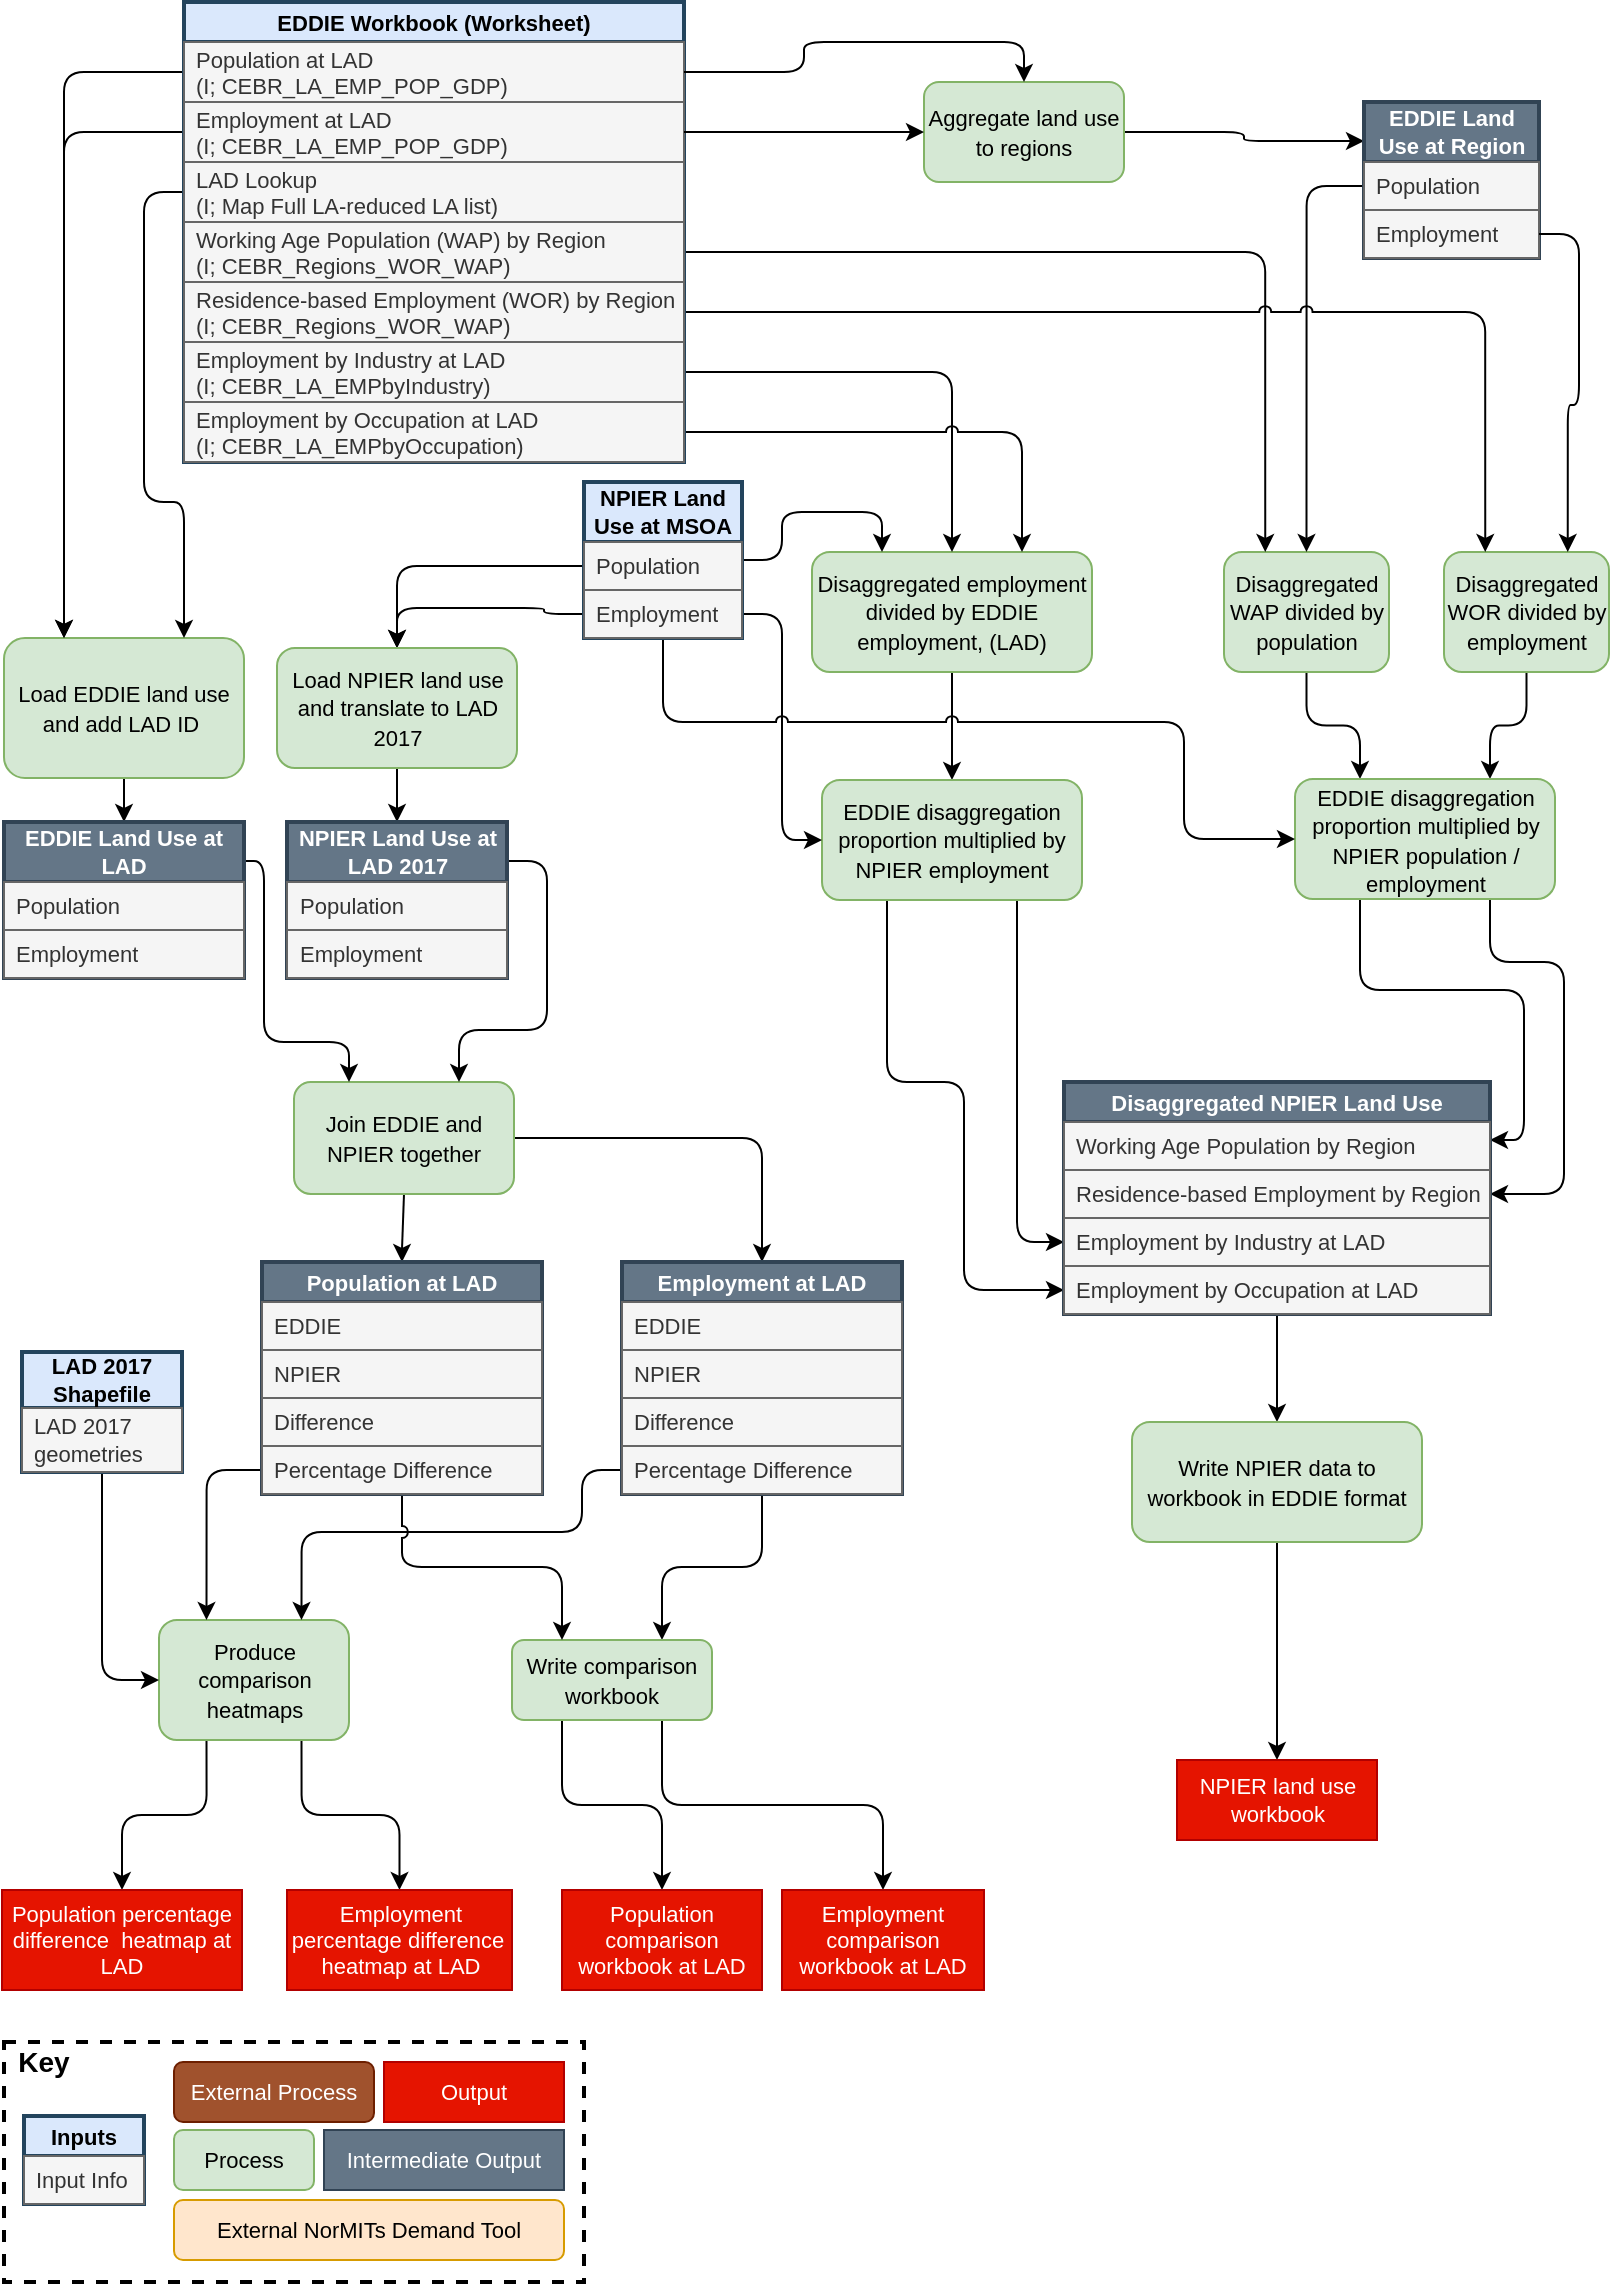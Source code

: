 <mxfile version="13.7.9" type="device"><diagram id="aA6_M8MxxdckZkf1Erbb" name="Page-1"><mxGraphModel dx="1391" dy="952" grid="1" gridSize="10" guides="1" tooltips="1" connect="1" arrows="1" fold="1" page="1" pageScale="1" pageWidth="827" pageHeight="1169" math="0" shadow="0"><root><mxCell id="0"/><mxCell id="1" parent="0"/><mxCell id="AdfDTx94gWAdDNivBefx-73" style="edgeStyle=orthogonalEdgeStyle;rounded=1;orthogonalLoop=1;jettySize=auto;html=1;exitX=0;exitY=0.5;exitDx=0;exitDy=0;entryX=0.5;entryY=0;entryDx=0;entryDy=0;" edge="1" parent="1" source="AdfDTx94gWAdDNivBefx-33" target="AdfDTx94gWAdDNivBefx-30"><mxGeometry relative="1" as="geometry"/></mxCell><mxCell id="AdfDTx94gWAdDNivBefx-97" style="edgeStyle=orthogonalEdgeStyle;rounded=1;orthogonalLoop=1;jettySize=auto;html=1;exitX=0;exitY=0.5;exitDx=0;exitDy=0;entryX=0.5;entryY=0;entryDx=0;entryDy=0;" edge="1" parent="1" source="AdfDTx94gWAdDNivBefx-34" target="AdfDTx94gWAdDNivBefx-30"><mxGeometry relative="1" as="geometry"/></mxCell><mxCell id="AdfDTx94gWAdDNivBefx-29" style="edgeStyle=orthogonalEdgeStyle;rounded=1;orthogonalLoop=1;jettySize=auto;html=1;" edge="1" parent="1" source="AdfDTx94gWAdDNivBefx-22" target="AdfDTx94gWAdDNivBefx-26"><mxGeometry relative="1" as="geometry"/></mxCell><mxCell id="AdfDTx94gWAdDNivBefx-22" value="&lt;font style=&quot;font-size: 11px&quot;&gt;Load EDDIE land use and add LAD ID&amp;nbsp;&lt;/font&gt;" style="rounded=1;whiteSpace=wrap;html=1;fillColor=#d5e8d4;strokeColor=#82b366;" vertex="1" parent="1"><mxGeometry x="10" y="338" width="120" height="70" as="geometry"/></mxCell><mxCell id="AdfDTx94gWAdDNivBefx-23" style="edgeStyle=orthogonalEdgeStyle;rounded=1;orthogonalLoop=1;jettySize=auto;html=1;entryX=0.25;entryY=0;entryDx=0;entryDy=0;" edge="1" parent="1" source="AdfDTx94gWAdDNivBefx-2" target="AdfDTx94gWAdDNivBefx-22"><mxGeometry relative="1" as="geometry"/></mxCell><mxCell id="AdfDTx94gWAdDNivBefx-24" style="edgeStyle=orthogonalEdgeStyle;rounded=1;orthogonalLoop=1;jettySize=auto;html=1;entryX=0.25;entryY=0;entryDx=0;entryDy=0;" edge="1" parent="1" source="AdfDTx94gWAdDNivBefx-3" target="AdfDTx94gWAdDNivBefx-22"><mxGeometry relative="1" as="geometry"/></mxCell><mxCell id="AdfDTx94gWAdDNivBefx-25" style="edgeStyle=orthogonalEdgeStyle;rounded=1;orthogonalLoop=1;jettySize=auto;html=1;entryX=0.75;entryY=0;entryDx=0;entryDy=0;" edge="1" parent="1" source="AdfDTx94gWAdDNivBefx-4" target="AdfDTx94gWAdDNivBefx-22"><mxGeometry relative="1" as="geometry"><Array as="points"><mxPoint x="80" y="115"/><mxPoint x="80" y="270"/><mxPoint x="100" y="270"/></Array></mxGeometry></mxCell><mxCell id="AdfDTx94gWAdDNivBefx-39" style="edgeStyle=orthogonalEdgeStyle;rounded=1;orthogonalLoop=1;jettySize=auto;html=1;" edge="1" parent="1" source="AdfDTx94gWAdDNivBefx-30" target="AdfDTx94gWAdDNivBefx-36"><mxGeometry relative="1" as="geometry"/></mxCell><mxCell id="AdfDTx94gWAdDNivBefx-30" value="&lt;font style=&quot;font-size: 11px&quot;&gt;Load NPIER land use and translate to LAD 2017&lt;/font&gt;" style="rounded=1;whiteSpace=wrap;html=1;fillColor=#d5e8d4;strokeColor=#82b366;" vertex="1" parent="1"><mxGeometry x="146.5" y="343" width="120" height="60" as="geometry"/></mxCell><mxCell id="AdfDTx94gWAdDNivBefx-123" style="edgeStyle=orthogonalEdgeStyle;rounded=1;jumpStyle=arc;orthogonalLoop=1;jettySize=auto;html=1;exitX=1;exitY=0.5;exitDx=0;exitDy=0;entryX=0.5;entryY=0;entryDx=0;entryDy=0;" edge="1" parent="1" source="AdfDTx94gWAdDNivBefx-40" target="AdfDTx94gWAdDNivBefx-49"><mxGeometry relative="1" as="geometry"/></mxCell><mxCell id="AdfDTx94gWAdDNivBefx-124" style="edgeStyle=orthogonalEdgeStyle;rounded=1;jumpStyle=arc;orthogonalLoop=1;jettySize=auto;html=1;exitX=0.5;exitY=1;exitDx=0;exitDy=0;entryX=0.5;entryY=0;entryDx=0;entryDy=0;" edge="1" parent="1" source="AdfDTx94gWAdDNivBefx-40" target="AdfDTx94gWAdDNivBefx-41"><mxGeometry relative="1" as="geometry"/></mxCell><mxCell id="AdfDTx94gWAdDNivBefx-40" value="&lt;font style=&quot;font-size: 11px&quot;&gt;Join EDDIE and NPIER together&lt;/font&gt;" style="rounded=1;whiteSpace=wrap;html=1;fillColor=#d5e8d4;strokeColor=#82b366;" vertex="1" parent="1"><mxGeometry x="155" y="560" width="110" height="56" as="geometry"/></mxCell><mxCell id="AdfDTx94gWAdDNivBefx-65" style="edgeStyle=orthogonalEdgeStyle;rounded=1;orthogonalLoop=1;jettySize=auto;html=1;" edge="1" parent="1" source="AdfDTx94gWAdDNivBefx-58" target="AdfDTx94gWAdDNivBefx-64"><mxGeometry relative="1" as="geometry"/></mxCell><mxCell id="AdfDTx94gWAdDNivBefx-58" value="&lt;span style=&quot;font-size: 11px&quot;&gt;Disaggregated employment divided by EDDIE employment, (LAD)&lt;/span&gt;" style="rounded=1;whiteSpace=wrap;html=1;fillColor=#d5e8d4;strokeColor=#82b366;" vertex="1" parent="1"><mxGeometry x="414" y="295" width="140" height="60" as="geometry"/></mxCell><mxCell id="AdfDTx94gWAdDNivBefx-71" style="edgeStyle=orthogonalEdgeStyle;rounded=1;orthogonalLoop=1;jettySize=auto;html=1;entryX=0;entryY=0.5;entryDx=0;entryDy=0;exitX=0.75;exitY=1;exitDx=0;exitDy=0;" edge="1" parent="1" source="AdfDTx94gWAdDNivBefx-64" target="AdfDTx94gWAdDNivBefx-62"><mxGeometry relative="1" as="geometry"/></mxCell><mxCell id="AdfDTx94gWAdDNivBefx-126" style="edgeStyle=orthogonalEdgeStyle;rounded=1;jumpStyle=arc;orthogonalLoop=1;jettySize=auto;html=1;exitX=0.25;exitY=1;exitDx=0;exitDy=0;entryX=0;entryY=0.5;entryDx=0;entryDy=0;" edge="1" parent="1" source="AdfDTx94gWAdDNivBefx-64" target="AdfDTx94gWAdDNivBefx-63"><mxGeometry relative="1" as="geometry"><Array as="points"><mxPoint x="452" y="560"/><mxPoint x="490" y="560"/><mxPoint x="490" y="664"/></Array></mxGeometry></mxCell><mxCell id="AdfDTx94gWAdDNivBefx-64" value="&lt;font style=&quot;font-size: 11px&quot;&gt;EDDIE disaggregation proportion multiplied by NPIER employment&lt;/font&gt;" style="rounded=1;whiteSpace=wrap;html=1;fillColor=#d5e8d4;strokeColor=#82b366;" vertex="1" parent="1"><mxGeometry x="419" y="409" width="130" height="60" as="geometry"/></mxCell><mxCell id="AdfDTx94gWAdDNivBefx-66" style="edgeStyle=orthogonalEdgeStyle;rounded=1;orthogonalLoop=1;jettySize=auto;html=1;entryX=0;entryY=0.5;entryDx=0;entryDy=0;" edge="1" parent="1" source="AdfDTx94gWAdDNivBefx-34" target="AdfDTx94gWAdDNivBefx-64"><mxGeometry relative="1" as="geometry"/></mxCell><mxCell id="AdfDTx94gWAdDNivBefx-69" style="edgeStyle=orthogonalEdgeStyle;rounded=1;orthogonalLoop=1;jettySize=auto;html=1;entryX=0.5;entryY=0;entryDx=0;entryDy=0;jumpStyle=arc;" edge="1" parent="1" source="AdfDTx94gWAdDNivBefx-7" target="AdfDTx94gWAdDNivBefx-58"><mxGeometry relative="1" as="geometry"/></mxCell><mxCell id="AdfDTx94gWAdDNivBefx-70" style="edgeStyle=orthogonalEdgeStyle;rounded=1;orthogonalLoop=1;jettySize=auto;html=1;entryX=0.75;entryY=0;entryDx=0;entryDy=0;jumpStyle=arc;" edge="1" parent="1" source="AdfDTx94gWAdDNivBefx-8" target="AdfDTx94gWAdDNivBefx-58"><mxGeometry relative="1" as="geometry"/></mxCell><mxCell id="AdfDTx94gWAdDNivBefx-140" style="edgeStyle=orthogonalEdgeStyle;rounded=1;jumpStyle=arc;orthogonalLoop=1;jettySize=auto;html=1;entryX=0;entryY=0.25;entryDx=0;entryDy=0;" edge="1" parent="1" source="AdfDTx94gWAdDNivBefx-76" target="AdfDTx94gWAdDNivBefx-79"><mxGeometry relative="1" as="geometry"/></mxCell><mxCell id="AdfDTx94gWAdDNivBefx-76" value="&lt;span style=&quot;font-size: 11px&quot;&gt;Aggregate land use to regions&lt;/span&gt;" style="rounded=1;whiteSpace=wrap;html=1;fillColor=#d5e8d4;strokeColor=#82b366;" vertex="1" parent="1"><mxGeometry x="470" y="60" width="100" height="50" as="geometry"/></mxCell><mxCell id="AdfDTx94gWAdDNivBefx-91" style="edgeStyle=orthogonalEdgeStyle;rounded=1;orthogonalLoop=1;jettySize=auto;html=1;entryX=0.25;entryY=0;entryDx=0;entryDy=0;" edge="1" parent="1" source="AdfDTx94gWAdDNivBefx-78" target="AdfDTx94gWAdDNivBefx-90"><mxGeometry relative="1" as="geometry"/></mxCell><mxCell id="AdfDTx94gWAdDNivBefx-78" value="&lt;font style=&quot;font-size: 11px&quot;&gt;Disaggregated WAP divided by population&lt;/font&gt;" style="rounded=1;whiteSpace=wrap;html=1;fillColor=#d5e8d4;strokeColor=#82b366;" vertex="1" parent="1"><mxGeometry x="620" y="295" width="82.5" height="60" as="geometry"/></mxCell><mxCell id="AdfDTx94gWAdDNivBefx-84" style="edgeStyle=orthogonalEdgeStyle;rounded=1;orthogonalLoop=1;jettySize=auto;html=1;entryX=0.5;entryY=0;entryDx=0;entryDy=0;" edge="1" parent="1" source="AdfDTx94gWAdDNivBefx-80" target="AdfDTx94gWAdDNivBefx-78"><mxGeometry relative="1" as="geometry"/></mxCell><mxCell id="AdfDTx94gWAdDNivBefx-92" style="edgeStyle=orthogonalEdgeStyle;rounded=1;orthogonalLoop=1;jettySize=auto;html=1;entryX=0.75;entryY=0;entryDx=0;entryDy=0;" edge="1" parent="1" source="AdfDTx94gWAdDNivBefx-86" target="AdfDTx94gWAdDNivBefx-90"><mxGeometry relative="1" as="geometry"/></mxCell><mxCell id="AdfDTx94gWAdDNivBefx-86" value="&lt;font style=&quot;font-size: 11px&quot;&gt;Disaggregated WOR divided by employment&lt;/font&gt;" style="rounded=1;whiteSpace=wrap;html=1;fillColor=#d5e8d4;strokeColor=#82b366;" vertex="1" parent="1"><mxGeometry x="730" y="295" width="82.5" height="60" as="geometry"/></mxCell><mxCell id="AdfDTx94gWAdDNivBefx-87" style="edgeStyle=orthogonalEdgeStyle;rounded=1;orthogonalLoop=1;jettySize=auto;html=1;entryX=0.25;entryY=0;entryDx=0;entryDy=0;jumpStyle=arc;" edge="1" parent="1" source="AdfDTx94gWAdDNivBefx-5" target="AdfDTx94gWAdDNivBefx-78"><mxGeometry relative="1" as="geometry"/></mxCell><mxCell id="AdfDTx94gWAdDNivBefx-88" style="edgeStyle=orthogonalEdgeStyle;rounded=1;orthogonalLoop=1;jettySize=auto;html=1;entryX=0.25;entryY=0;entryDx=0;entryDy=0;jumpStyle=arc;" edge="1" parent="1" source="AdfDTx94gWAdDNivBefx-6" target="AdfDTx94gWAdDNivBefx-86"><mxGeometry relative="1" as="geometry"/></mxCell><mxCell id="AdfDTx94gWAdDNivBefx-93" style="edgeStyle=orthogonalEdgeStyle;rounded=1;orthogonalLoop=1;jettySize=auto;html=1;exitX=0.25;exitY=1;exitDx=0;exitDy=0;entryX=1;entryY=0.25;entryDx=0;entryDy=0;" edge="1" parent="1" source="AdfDTx94gWAdDNivBefx-90" target="AdfDTx94gWAdDNivBefx-59"><mxGeometry relative="1" as="geometry"><Array as="points"><mxPoint x="688" y="514"/><mxPoint x="770" y="514"/><mxPoint x="770" y="589"/></Array></mxGeometry></mxCell><mxCell id="AdfDTx94gWAdDNivBefx-94" style="edgeStyle=orthogonalEdgeStyle;rounded=1;orthogonalLoop=1;jettySize=auto;html=1;exitX=0.75;exitY=1;exitDx=0;exitDy=0;entryX=1;entryY=0.5;entryDx=0;entryDy=0;" edge="1" parent="1" source="AdfDTx94gWAdDNivBefx-90" target="AdfDTx94gWAdDNivBefx-61"><mxGeometry relative="1" as="geometry"><Array as="points"><mxPoint x="753" y="500"/><mxPoint x="790" y="500"/><mxPoint x="790" y="616"/></Array></mxGeometry></mxCell><mxCell id="AdfDTx94gWAdDNivBefx-90" value="&lt;font style=&quot;font-size: 11px&quot;&gt;EDDIE disaggregation proportion multiplied by NPIER population / employment&lt;/font&gt;" style="rounded=1;whiteSpace=wrap;html=1;fillColor=#d5e8d4;strokeColor=#82b366;" vertex="1" parent="1"><mxGeometry x="655.5" y="408.5" width="130" height="60" as="geometry"/></mxCell><mxCell id="AdfDTx94gWAdDNivBefx-1" value="EDDIE Workbook (Worksheet)" style="swimlane;fontStyle=1;childLayout=stackLayout;horizontal=1;startSize=20;fillColor=#dae8fc;horizontalStack=0;resizeParent=1;resizeParentMax=0;resizeLast=0;collapsible=1;marginBottom=0;rounded=0;glass=0;fontSize=11;align=center;strokeWidth=2;strokeColor=#23445D;" vertex="1" parent="1"><mxGeometry x="100" y="20" width="250" height="230" as="geometry"/></mxCell><mxCell id="AdfDTx94gWAdDNivBefx-2" value="Population at LAD&#10;(I; CEBR_LA_EMP_POP_GDP)" style="text;strokeColor=#666666;fillColor=#f5f5f5;align=left;verticalAlign=middle;spacingLeft=4;spacingRight=4;overflow=hidden;rotatable=0;points=[[0,0.5],[1,0.5]];portConstraint=eastwest;fontSize=11;whiteSpace=wrap;fontColor=#333333;" vertex="1" parent="AdfDTx94gWAdDNivBefx-1"><mxGeometry y="20" width="250" height="30" as="geometry"/></mxCell><mxCell id="AdfDTx94gWAdDNivBefx-3" value="Employment at LAD&#10;(I; CEBR_LA_EMP_POP_GDP)" style="text;strokeColor=#666666;fillColor=#f5f5f5;align=left;verticalAlign=middle;spacingLeft=4;spacingRight=4;overflow=hidden;rotatable=0;points=[[0,0.5],[1,0.5]];portConstraint=eastwest;fontSize=11;whiteSpace=wrap;fontColor=#333333;" vertex="1" parent="AdfDTx94gWAdDNivBefx-1"><mxGeometry y="50" width="250" height="30" as="geometry"/></mxCell><mxCell id="AdfDTx94gWAdDNivBefx-4" value="LAD Lookup&#10;(I; Map Full LA-reduced LA list)" style="text;strokeColor=#666666;fillColor=#f5f5f5;align=left;verticalAlign=middle;spacingLeft=4;spacingRight=4;overflow=hidden;rotatable=0;points=[[0,0.5],[1,0.5]];portConstraint=eastwest;fontSize=11;whiteSpace=wrap;fontColor=#333333;" vertex="1" parent="AdfDTx94gWAdDNivBefx-1"><mxGeometry y="80" width="250" height="30" as="geometry"/></mxCell><mxCell id="AdfDTx94gWAdDNivBefx-5" value="Working Age Population (WAP) by Region&#10;(I; CEBR_Regions_WOR_WAP)" style="text;strokeColor=#666666;fillColor=#f5f5f5;align=left;verticalAlign=middle;spacingLeft=4;spacingRight=4;overflow=hidden;rotatable=0;points=[[0,0.5],[1,0.5]];portConstraint=eastwest;fontSize=11;whiteSpace=wrap;fontColor=#333333;" vertex="1" parent="AdfDTx94gWAdDNivBefx-1"><mxGeometry y="110" width="250" height="30" as="geometry"/></mxCell><mxCell id="AdfDTx94gWAdDNivBefx-6" value="Residence-based Employment (WOR) by Region&#10;(I; CEBR_Regions_WOR_WAP)" style="text;strokeColor=#666666;fillColor=#f5f5f5;align=left;verticalAlign=middle;spacingLeft=4;spacingRight=4;overflow=hidden;rotatable=0;points=[[0,0.5],[1,0.5]];portConstraint=eastwest;fontSize=11;whiteSpace=wrap;fontColor=#333333;" vertex="1" parent="AdfDTx94gWAdDNivBefx-1"><mxGeometry y="140" width="250" height="30" as="geometry"/></mxCell><mxCell id="AdfDTx94gWAdDNivBefx-7" value="Employment by Industry at LAD&#10;(I; CEBR_LA_EMPbyIndustry)" style="text;strokeColor=#666666;fillColor=#f5f5f5;align=left;verticalAlign=middle;spacingLeft=4;spacingRight=4;overflow=hidden;rotatable=0;points=[[0,0.5],[1,0.5]];portConstraint=eastwest;fontSize=11;whiteSpace=wrap;fontColor=#333333;" vertex="1" parent="AdfDTx94gWAdDNivBefx-1"><mxGeometry y="170" width="250" height="30" as="geometry"/></mxCell><mxCell id="AdfDTx94gWAdDNivBefx-8" value="Employment by Occupation at LAD&#10;(I; CEBR_LA_EMPbyOccupation)" style="text;strokeColor=#666666;fillColor=#f5f5f5;align=left;verticalAlign=middle;spacingLeft=4;spacingRight=4;overflow=hidden;rotatable=0;points=[[0,0.5],[1,0.5]];portConstraint=eastwest;fontSize=11;whiteSpace=wrap;fontColor=#333333;" vertex="1" parent="AdfDTx94gWAdDNivBefx-1"><mxGeometry y="200" width="250" height="30" as="geometry"/></mxCell><mxCell id="AdfDTx94gWAdDNivBefx-96" style="edgeStyle=orthogonalEdgeStyle;rounded=1;orthogonalLoop=1;jettySize=auto;html=1;exitX=1;exitY=0.25;exitDx=0;exitDy=0;entryX=0.25;entryY=0;entryDx=0;entryDy=0;" edge="1" parent="1" source="AdfDTx94gWAdDNivBefx-26" target="AdfDTx94gWAdDNivBefx-40"><mxGeometry relative="1" as="geometry"><Array as="points"><mxPoint x="140" y="450"/><mxPoint x="140" y="540"/><mxPoint x="183" y="540"/></Array></mxGeometry></mxCell><mxCell id="AdfDTx94gWAdDNivBefx-95" style="edgeStyle=orthogonalEdgeStyle;rounded=1;orthogonalLoop=1;jettySize=auto;html=1;exitX=1;exitY=0.25;exitDx=0;exitDy=0;entryX=0.75;entryY=0;entryDx=0;entryDy=0;" edge="1" parent="1" source="AdfDTx94gWAdDNivBefx-36" target="AdfDTx94gWAdDNivBefx-40"><mxGeometry relative="1" as="geometry"/></mxCell><mxCell id="AdfDTx94gWAdDNivBefx-115" style="edgeStyle=orthogonalEdgeStyle;rounded=1;jumpStyle=arc;orthogonalLoop=1;jettySize=auto;html=1;exitX=0.5;exitY=1;exitDx=0;exitDy=0;entryX=0.75;entryY=0;entryDx=0;entryDy=0;" edge="1" parent="1" source="AdfDTx94gWAdDNivBefx-49" target="AdfDTx94gWAdDNivBefx-109"><mxGeometry relative="1" as="geometry"/></mxCell><mxCell id="AdfDTx94gWAdDNivBefx-118" style="edgeStyle=orthogonalEdgeStyle;rounded=1;jumpStyle=arc;orthogonalLoop=1;jettySize=auto;html=1;exitX=0.5;exitY=1;exitDx=0;exitDy=0;entryX=0.5;entryY=0;entryDx=0;entryDy=0;" edge="1" parent="1" source="AdfDTx94gWAdDNivBefx-59" target="AdfDTx94gWAdDNivBefx-98"><mxGeometry relative="1" as="geometry"/></mxCell><mxCell id="AdfDTx94gWAdDNivBefx-119" style="edgeStyle=orthogonalEdgeStyle;rounded=1;jumpStyle=arc;orthogonalLoop=1;jettySize=auto;html=1;entryX=0.5;entryY=0;entryDx=0;entryDy=0;" edge="1" parent="1" source="AdfDTx94gWAdDNivBefx-98" target="AdfDTx94gWAdDNivBefx-101"><mxGeometry relative="1" as="geometry"/></mxCell><mxCell id="AdfDTx94gWAdDNivBefx-98" value="&lt;font style=&quot;font-size: 11px&quot;&gt;Write NPIER data to workbook in EDDIE format&lt;/font&gt;" style="rounded=1;whiteSpace=wrap;html=1;fillColor=#d5e8d4;strokeColor=#82b366;" vertex="1" parent="1"><mxGeometry x="574" y="730" width="145" height="60" as="geometry"/></mxCell><mxCell id="AdfDTx94gWAdDNivBefx-105" style="edgeStyle=orthogonalEdgeStyle;rounded=1;jumpStyle=arc;orthogonalLoop=1;jettySize=auto;html=1;exitX=0.25;exitY=1;exitDx=0;exitDy=0;" edge="1" parent="1" source="AdfDTx94gWAdDNivBefx-99" target="AdfDTx94gWAdDNivBefx-104"><mxGeometry relative="1" as="geometry"/></mxCell><mxCell id="AdfDTx94gWAdDNivBefx-106" style="edgeStyle=orthogonalEdgeStyle;rounded=1;jumpStyle=arc;orthogonalLoop=1;jettySize=auto;html=1;exitX=0.75;exitY=1;exitDx=0;exitDy=0;" edge="1" parent="1" source="AdfDTx94gWAdDNivBefx-99" target="AdfDTx94gWAdDNivBefx-103"><mxGeometry relative="1" as="geometry"/></mxCell><mxCell id="AdfDTx94gWAdDNivBefx-99" value="&lt;font style=&quot;font-size: 11px&quot;&gt;Produce comparison heatmaps&lt;/font&gt;" style="rounded=1;whiteSpace=wrap;html=1;fillColor=#d5e8d4;strokeColor=#82b366;" vertex="1" parent="1"><mxGeometry x="87.5" y="829" width="95" height="60" as="geometry"/></mxCell><mxCell id="AdfDTx94gWAdDNivBefx-101" value="NPIER land use workbook" style="rounded=0;whiteSpace=wrap;html=1;strokeWidth=1;fillColor=#e51400;strokeColor=#B20000;fontSize=11;fontColor=#ffffff;" vertex="1" parent="1"><mxGeometry x="596.5" y="899" width="100" height="40" as="geometry"/></mxCell><mxCell id="AdfDTx94gWAdDNivBefx-103" value="Employment percentage difference&amp;nbsp; heatmap at LAD" style="rounded=0;whiteSpace=wrap;html=1;strokeWidth=1;fillColor=#e51400;strokeColor=#B20000;fontSize=11;fontColor=#ffffff;" vertex="1" parent="1"><mxGeometry x="151.5" y="964" width="112.5" height="50" as="geometry"/></mxCell><mxCell id="AdfDTx94gWAdDNivBefx-104" value="Population percentage difference&amp;nbsp; heatmap at LAD" style="rounded=0;whiteSpace=wrap;html=1;strokeWidth=1;fillColor=#e51400;strokeColor=#B20000;fontSize=11;fontColor=#ffffff;" vertex="1" parent="1"><mxGeometry x="9" y="964" width="120" height="50" as="geometry"/></mxCell><mxCell id="AdfDTx94gWAdDNivBefx-107" style="edgeStyle=orthogonalEdgeStyle;rounded=1;jumpStyle=arc;orthogonalLoop=1;jettySize=auto;html=1;exitX=0;exitY=0.5;exitDx=0;exitDy=0;entryX=0.25;entryY=0;entryDx=0;entryDy=0;" edge="1" parent="1" source="AdfDTx94gWAdDNivBefx-48" target="AdfDTx94gWAdDNivBefx-99"><mxGeometry relative="1" as="geometry"/></mxCell><mxCell id="AdfDTx94gWAdDNivBefx-108" style="edgeStyle=orthogonalEdgeStyle;rounded=1;jumpStyle=arc;orthogonalLoop=1;jettySize=auto;html=1;exitX=0;exitY=0.5;exitDx=0;exitDy=0;entryX=0.75;entryY=0;entryDx=0;entryDy=0;" edge="1" parent="1" source="AdfDTx94gWAdDNivBefx-53" target="AdfDTx94gWAdDNivBefx-99"><mxGeometry relative="1" as="geometry"><Array as="points"><mxPoint x="299" y="754"/><mxPoint x="299" y="785"/><mxPoint x="159" y="785"/></Array></mxGeometry></mxCell><mxCell id="AdfDTx94gWAdDNivBefx-116" style="edgeStyle=orthogonalEdgeStyle;rounded=1;jumpStyle=arc;orthogonalLoop=1;jettySize=auto;html=1;exitX=0.25;exitY=1;exitDx=0;exitDy=0;entryX=0.5;entryY=0;entryDx=0;entryDy=0;" edge="1" parent="1" source="AdfDTx94gWAdDNivBefx-109" target="AdfDTx94gWAdDNivBefx-111"><mxGeometry relative="1" as="geometry"/></mxCell><mxCell id="AdfDTx94gWAdDNivBefx-117" style="edgeStyle=orthogonalEdgeStyle;rounded=1;jumpStyle=arc;orthogonalLoop=1;jettySize=auto;html=1;exitX=0.75;exitY=1;exitDx=0;exitDy=0;entryX=0.5;entryY=0;entryDx=0;entryDy=0;" edge="1" parent="1" source="AdfDTx94gWAdDNivBefx-109" target="AdfDTx94gWAdDNivBefx-112"><mxGeometry relative="1" as="geometry"/></mxCell><mxCell id="AdfDTx94gWAdDNivBefx-109" value="&lt;span style=&quot;font-size: 11px&quot;&gt;Write comparison workbook&lt;/span&gt;" style="rounded=1;whiteSpace=wrap;html=1;fillColor=#d5e8d4;strokeColor=#82b366;" vertex="1" parent="1"><mxGeometry x="264" y="839" width="100" height="40" as="geometry"/></mxCell><mxCell id="AdfDTx94gWAdDNivBefx-111" value="Population comparison workbook at LAD" style="rounded=0;whiteSpace=wrap;html=1;strokeWidth=1;fillColor=#e51400;strokeColor=#B20000;fontSize=11;fontColor=#ffffff;" vertex="1" parent="1"><mxGeometry x="289" y="964" width="100" height="50" as="geometry"/></mxCell><mxCell id="AdfDTx94gWAdDNivBefx-112" value="Employment comparison workbook at LAD" style="rounded=0;whiteSpace=wrap;html=1;strokeWidth=1;fillColor=#e51400;strokeColor=#B20000;fontSize=11;fontColor=#ffffff;" vertex="1" parent="1"><mxGeometry x="399" y="964" width="101" height="50" as="geometry"/></mxCell><mxCell id="AdfDTx94gWAdDNivBefx-114" style="edgeStyle=orthogonalEdgeStyle;rounded=1;jumpStyle=arc;orthogonalLoop=1;jettySize=auto;html=1;exitX=0.5;exitY=1;exitDx=0;exitDy=0;entryX=0.25;entryY=0;entryDx=0;entryDy=0;" edge="1" parent="1" source="AdfDTx94gWAdDNivBefx-41" target="AdfDTx94gWAdDNivBefx-109"><mxGeometry relative="1" as="geometry"/></mxCell><mxCell id="AdfDTx94gWAdDNivBefx-59" value="Disaggregated NPIER Land Use" style="swimlane;fontStyle=1;childLayout=stackLayout;horizontal=1;startSize=20;fillColor=#647687;horizontalStack=0;resizeParent=1;resizeParentMax=0;resizeLast=0;collapsible=1;marginBottom=0;rounded=0;glass=0;fontSize=11;align=center;strokeWidth=2;strokeColor=#314354;fontColor=#ffffff;" vertex="1" parent="1"><mxGeometry x="540" y="560" width="213" height="116" as="geometry"/></mxCell><mxCell id="AdfDTx94gWAdDNivBefx-60" value="Working Age Population by Region" style="text;strokeColor=#666666;fillColor=#f5f5f5;align=left;verticalAlign=middle;spacingLeft=4;spacingRight=4;overflow=hidden;rotatable=0;points=[[0,0.5],[1,0.5]];portConstraint=eastwest;fontSize=11;whiteSpace=wrap;fontColor=#333333;" vertex="1" parent="AdfDTx94gWAdDNivBefx-59"><mxGeometry y="20" width="213" height="24" as="geometry"/></mxCell><mxCell id="AdfDTx94gWAdDNivBefx-61" value="Residence-based Employment by Region" style="text;strokeColor=#666666;fillColor=#f5f5f5;align=left;verticalAlign=middle;spacingLeft=4;spacingRight=4;overflow=hidden;rotatable=0;points=[[0,0.5],[1,0.5]];portConstraint=eastwest;fontSize=11;whiteSpace=wrap;fontColor=#333333;" vertex="1" parent="AdfDTx94gWAdDNivBefx-59"><mxGeometry y="44" width="213" height="24" as="geometry"/></mxCell><mxCell id="AdfDTx94gWAdDNivBefx-62" value="Employment by Industry at LAD" style="text;strokeColor=#666666;fillColor=#f5f5f5;align=left;verticalAlign=middle;spacingLeft=4;spacingRight=4;overflow=hidden;rotatable=0;points=[[0,0.5],[1,0.5]];portConstraint=eastwest;fontSize=11;whiteSpace=wrap;fontColor=#333333;" vertex="1" parent="AdfDTx94gWAdDNivBefx-59"><mxGeometry y="68" width="213" height="24" as="geometry"/></mxCell><mxCell id="AdfDTx94gWAdDNivBefx-63" value="Employment by Occupation at LAD" style="text;strokeColor=#666666;fillColor=#f5f5f5;align=left;verticalAlign=middle;spacingLeft=4;spacingRight=4;overflow=hidden;rotatable=0;points=[[0,0.5],[1,0.5]];portConstraint=eastwest;fontSize=11;whiteSpace=wrap;fontColor=#333333;" vertex="1" parent="AdfDTx94gWAdDNivBefx-59"><mxGeometry y="92" width="213" height="24" as="geometry"/></mxCell><mxCell id="AdfDTx94gWAdDNivBefx-127" style="edgeStyle=orthogonalEdgeStyle;rounded=1;jumpStyle=arc;orthogonalLoop=1;jettySize=auto;html=1;entryX=0;entryY=0.5;entryDx=0;entryDy=0;" edge="1" parent="1" source="AdfDTx94gWAdDNivBefx-120" target="AdfDTx94gWAdDNivBefx-99"><mxGeometry relative="1" as="geometry"/></mxCell><mxCell id="AdfDTx94gWAdDNivBefx-79" value="EDDIE Land Use at Region" style="swimlane;fontStyle=1;childLayout=stackLayout;horizontal=1;startSize=30;fillColor=#647687;horizontalStack=0;resizeParent=1;resizeParentMax=0;resizeLast=0;collapsible=1;marginBottom=0;rounded=0;glass=0;fontSize=11;align=center;strokeWidth=2;strokeColor=#314354;whiteSpace=wrap;fontColor=#ffffff;" vertex="1" parent="1"><mxGeometry x="690" y="70" width="87.5" height="78" as="geometry"/></mxCell><mxCell id="AdfDTx94gWAdDNivBefx-80" value="Population" style="text;strokeColor=#666666;fillColor=#f5f5f5;align=left;verticalAlign=middle;spacingLeft=4;spacingRight=4;overflow=hidden;rotatable=0;points=[[0,0.5],[1,0.5]];portConstraint=eastwest;fontSize=11;whiteSpace=wrap;fontColor=#333333;" vertex="1" parent="AdfDTx94gWAdDNivBefx-79"><mxGeometry y="30" width="87.5" height="24" as="geometry"/></mxCell><mxCell id="AdfDTx94gWAdDNivBefx-81" value="Employment" style="text;strokeColor=#666666;fillColor=#f5f5f5;align=left;verticalAlign=middle;spacingLeft=4;spacingRight=4;overflow=hidden;rotatable=0;points=[[0,0.5],[1,0.5]];portConstraint=eastwest;fontSize=11;whiteSpace=wrap;fontColor=#333333;" vertex="1" parent="AdfDTx94gWAdDNivBefx-79"><mxGeometry y="54" width="87.5" height="24" as="geometry"/></mxCell><mxCell id="AdfDTx94gWAdDNivBefx-128" value="" style="group" vertex="1" connectable="0" parent="1"><mxGeometry x="10" y="1040" width="290" height="120" as="geometry"/></mxCell><mxCell id="AdfDTx94gWAdDNivBefx-129" value="" style="rounded=0;whiteSpace=wrap;html=1;dashed=1;strokeWidth=2;" vertex="1" parent="AdfDTx94gWAdDNivBefx-128"><mxGeometry width="290" height="120" as="geometry"/></mxCell><mxCell id="AdfDTx94gWAdDNivBefx-130" value="&lt;b style=&quot;font-size: 14px&quot;&gt;Key&lt;/b&gt;" style="text;html=1;strokeColor=none;fillColor=none;align=center;verticalAlign=middle;whiteSpace=wrap;rounded=0;dashed=1;" vertex="1" parent="AdfDTx94gWAdDNivBefx-128"><mxGeometry width="40" height="20" as="geometry"/></mxCell><mxCell id="AdfDTx94gWAdDNivBefx-131" value="Inputs" style="swimlane;fontStyle=1;childLayout=stackLayout;horizontal=1;startSize=20;fillColor=#dae8fc;horizontalStack=0;resizeParent=1;resizeParentMax=0;resizeLast=0;collapsible=1;marginBottom=0;rounded=0;glass=0;fontSize=11;align=center;strokeWidth=2;strokeColor=#23445D;" vertex="1" parent="AdfDTx94gWAdDNivBefx-128"><mxGeometry x="10" y="37" width="60" height="44" as="geometry"/></mxCell><mxCell id="AdfDTx94gWAdDNivBefx-132" value="Input Info" style="text;strokeColor=#666666;fillColor=#f5f5f5;align=left;verticalAlign=middle;spacingLeft=4;spacingRight=4;overflow=hidden;rotatable=0;points=[[0,0.5],[1,0.5]];portConstraint=eastwest;fontSize=11;whiteSpace=wrap;fontColor=#333333;" vertex="1" parent="AdfDTx94gWAdDNivBefx-131"><mxGeometry y="20" width="60" height="24" as="geometry"/></mxCell><mxCell id="AdfDTx94gWAdDNivBefx-133" value="&lt;font style=&quot;font-size: 11px&quot;&gt;Process&lt;/font&gt;" style="rounded=1;whiteSpace=wrap;html=1;fillColor=#d5e8d4;strokeColor=#82b366;" vertex="1" parent="AdfDTx94gWAdDNivBefx-128"><mxGeometry x="85" y="44" width="70" height="30" as="geometry"/></mxCell><mxCell id="AdfDTx94gWAdDNivBefx-134" value="&lt;font style=&quot;font-size: 11px&quot;&gt;External Process&lt;/font&gt;" style="rounded=1;whiteSpace=wrap;html=1;fillColor=#a0522d;strokeColor=#6D1F00;fontColor=#ffffff;" vertex="1" parent="AdfDTx94gWAdDNivBefx-128"><mxGeometry x="85" y="10" width="100" height="30" as="geometry"/></mxCell><mxCell id="AdfDTx94gWAdDNivBefx-135" value="Intermediate Output" style="rounded=0;whiteSpace=wrap;html=1;strokeWidth=1;fillColor=#647687;strokeColor=#314354;fontSize=11;fontColor=#ffffff;" vertex="1" parent="AdfDTx94gWAdDNivBefx-128"><mxGeometry x="160" y="44" width="120" height="30" as="geometry"/></mxCell><mxCell id="AdfDTx94gWAdDNivBefx-136" value="&lt;span style=&quot;font-size: 11px&quot;&gt;External NorMITs Demand Tool&lt;/span&gt;" style="rounded=1;whiteSpace=wrap;html=1;fillColor=#ffe6cc;strokeColor=#d79b00;" vertex="1" parent="AdfDTx94gWAdDNivBefx-128"><mxGeometry x="85" y="79" width="195" height="30" as="geometry"/></mxCell><mxCell id="AdfDTx94gWAdDNivBefx-137" value="Output" style="rounded=0;whiteSpace=wrap;html=1;strokeWidth=1;fillColor=#e51400;strokeColor=#B20000;fontSize=11;fontColor=#ffffff;" vertex="1" parent="AdfDTx94gWAdDNivBefx-128"><mxGeometry x="190" y="10" width="90" height="30" as="geometry"/></mxCell><mxCell id="AdfDTx94gWAdDNivBefx-138" style="edgeStyle=orthogonalEdgeStyle;rounded=1;jumpStyle=arc;orthogonalLoop=1;jettySize=auto;html=1;exitX=1;exitY=0.5;exitDx=0;exitDy=0;entryX=0;entryY=0.5;entryDx=0;entryDy=0;" edge="1" parent="1" source="AdfDTx94gWAdDNivBefx-3" target="AdfDTx94gWAdDNivBefx-76"><mxGeometry relative="1" as="geometry"/></mxCell><mxCell id="AdfDTx94gWAdDNivBefx-139" style="edgeStyle=orthogonalEdgeStyle;rounded=1;jumpStyle=arc;orthogonalLoop=1;jettySize=auto;html=1;exitX=1;exitY=0.5;exitDx=0;exitDy=0;entryX=0.5;entryY=0;entryDx=0;entryDy=0;" edge="1" parent="1" source="AdfDTx94gWAdDNivBefx-2" target="AdfDTx94gWAdDNivBefx-76"><mxGeometry relative="1" as="geometry"/></mxCell><mxCell id="AdfDTx94gWAdDNivBefx-141" style="edgeStyle=orthogonalEdgeStyle;rounded=1;jumpStyle=arc;orthogonalLoop=1;jettySize=auto;html=1;exitX=1;exitY=0.5;exitDx=0;exitDy=0;entryX=0.25;entryY=0;entryDx=0;entryDy=0;" edge="1" parent="1" source="AdfDTx94gWAdDNivBefx-32" target="AdfDTx94gWAdDNivBefx-58"><mxGeometry relative="1" as="geometry"/></mxCell><mxCell id="AdfDTx94gWAdDNivBefx-41" value="Population at LAD" style="swimlane;fontStyle=1;childLayout=stackLayout;horizontal=1;startSize=20;fillColor=#647687;horizontalStack=0;resizeParent=1;resizeParentMax=0;resizeLast=0;collapsible=1;marginBottom=0;rounded=0;glass=0;fontSize=11;align=center;strokeWidth=2;strokeColor=#314354;fontColor=#ffffff;" vertex="1" parent="1"><mxGeometry x="139" y="650" width="140" height="116" as="geometry"/></mxCell><mxCell id="AdfDTx94gWAdDNivBefx-42" value="EDDIE" style="text;strokeColor=#666666;fillColor=#f5f5f5;align=left;verticalAlign=middle;spacingLeft=4;spacingRight=4;overflow=hidden;rotatable=0;points=[[0,0.5],[1,0.5]];portConstraint=eastwest;fontSize=11;whiteSpace=wrap;fontColor=#333333;" vertex="1" parent="AdfDTx94gWAdDNivBefx-41"><mxGeometry y="20" width="140" height="24" as="geometry"/></mxCell><mxCell id="AdfDTx94gWAdDNivBefx-43" value="NPIER" style="text;strokeColor=#666666;fillColor=#f5f5f5;align=left;verticalAlign=middle;spacingLeft=4;spacingRight=4;overflow=hidden;rotatable=0;points=[[0,0.5],[1,0.5]];portConstraint=eastwest;fontSize=11;whiteSpace=wrap;fontColor=#333333;" vertex="1" parent="AdfDTx94gWAdDNivBefx-41"><mxGeometry y="44" width="140" height="24" as="geometry"/></mxCell><mxCell id="AdfDTx94gWAdDNivBefx-47" value="Difference" style="text;strokeColor=#666666;fillColor=#f5f5f5;align=left;verticalAlign=middle;spacingLeft=4;spacingRight=4;overflow=hidden;rotatable=0;points=[[0,0.5],[1,0.5]];portConstraint=eastwest;fontSize=11;whiteSpace=wrap;fontColor=#333333;" vertex="1" parent="AdfDTx94gWAdDNivBefx-41"><mxGeometry y="68" width="140" height="24" as="geometry"/></mxCell><mxCell id="AdfDTx94gWAdDNivBefx-48" value="Percentage Difference" style="text;strokeColor=#666666;fillColor=#f5f5f5;align=left;verticalAlign=middle;spacingLeft=4;spacingRight=4;overflow=hidden;rotatable=0;points=[[0,0.5],[1,0.5]];portConstraint=eastwest;fontSize=11;whiteSpace=wrap;fontColor=#333333;" vertex="1" parent="AdfDTx94gWAdDNivBefx-41"><mxGeometry y="92" width="140" height="24" as="geometry"/></mxCell><mxCell id="AdfDTx94gWAdDNivBefx-120" value="LAD 2017 Shapefile" style="swimlane;fontStyle=1;childLayout=stackLayout;horizontal=1;startSize=28;fillColor=#dae8fc;horizontalStack=0;resizeParent=1;resizeParentMax=0;resizeLast=0;collapsible=1;marginBottom=0;rounded=0;glass=0;fontSize=11;align=center;strokeWidth=2;strokeColor=#23445D;whiteSpace=wrap;" vertex="1" parent="1"><mxGeometry x="19" y="695" width="80" height="60" as="geometry"/></mxCell><mxCell id="AdfDTx94gWAdDNivBefx-121" value="LAD 2017 geometries" style="text;strokeColor=#666666;fillColor=#f5f5f5;align=left;verticalAlign=middle;spacingLeft=4;spacingRight=4;overflow=hidden;rotatable=0;points=[[0,0.5],[1,0.5]];portConstraint=eastwest;fontSize=11;whiteSpace=wrap;fontColor=#333333;" vertex="1" parent="AdfDTx94gWAdDNivBefx-120"><mxGeometry y="28" width="80" height="32" as="geometry"/></mxCell><mxCell id="AdfDTx94gWAdDNivBefx-49" value="Employment at LAD" style="swimlane;fontStyle=1;childLayout=stackLayout;horizontal=1;startSize=20;fillColor=#647687;horizontalStack=0;resizeParent=1;resizeParentMax=0;resizeLast=0;collapsible=1;marginBottom=0;rounded=0;glass=0;fontSize=11;align=center;strokeWidth=2;strokeColor=#314354;fontColor=#ffffff;" vertex="1" parent="1"><mxGeometry x="319" y="650" width="140" height="116" as="geometry"/></mxCell><mxCell id="AdfDTx94gWAdDNivBefx-50" value="EDDIE" style="text;strokeColor=#666666;fillColor=#f5f5f5;align=left;verticalAlign=middle;spacingLeft=4;spacingRight=4;overflow=hidden;rotatable=0;points=[[0,0.5],[1,0.5]];portConstraint=eastwest;fontSize=11;whiteSpace=wrap;fontColor=#333333;" vertex="1" parent="AdfDTx94gWAdDNivBefx-49"><mxGeometry y="20" width="140" height="24" as="geometry"/></mxCell><mxCell id="AdfDTx94gWAdDNivBefx-51" value="NPIER" style="text;strokeColor=#666666;fillColor=#f5f5f5;align=left;verticalAlign=middle;spacingLeft=4;spacingRight=4;overflow=hidden;rotatable=0;points=[[0,0.5],[1,0.5]];portConstraint=eastwest;fontSize=11;whiteSpace=wrap;fontColor=#333333;" vertex="1" parent="AdfDTx94gWAdDNivBefx-49"><mxGeometry y="44" width="140" height="24" as="geometry"/></mxCell><mxCell id="AdfDTx94gWAdDNivBefx-52" value="Difference" style="text;strokeColor=#666666;fillColor=#f5f5f5;align=left;verticalAlign=middle;spacingLeft=4;spacingRight=4;overflow=hidden;rotatable=0;points=[[0,0.5],[1,0.5]];portConstraint=eastwest;fontSize=11;whiteSpace=wrap;fontColor=#333333;" vertex="1" parent="AdfDTx94gWAdDNivBefx-49"><mxGeometry y="68" width="140" height="24" as="geometry"/></mxCell><mxCell id="AdfDTx94gWAdDNivBefx-53" value="Percentage Difference" style="text;strokeColor=#666666;fillColor=#f5f5f5;align=left;verticalAlign=middle;spacingLeft=4;spacingRight=4;overflow=hidden;rotatable=0;points=[[0,0.5],[1,0.5]];portConstraint=eastwest;fontSize=11;whiteSpace=wrap;fontColor=#333333;" vertex="1" parent="AdfDTx94gWAdDNivBefx-49"><mxGeometry y="92" width="140" height="24" as="geometry"/></mxCell><mxCell id="AdfDTx94gWAdDNivBefx-26" value="EDDIE Land Use at LAD" style="swimlane;fontStyle=1;childLayout=stackLayout;horizontal=1;startSize=30;fillColor=#647687;horizontalStack=0;resizeParent=1;resizeParentMax=0;resizeLast=0;collapsible=1;marginBottom=0;rounded=0;glass=0;fontSize=11;align=center;strokeWidth=2;strokeColor=#314354;whiteSpace=wrap;fontColor=#ffffff;" vertex="1" parent="1"><mxGeometry x="10" y="430" width="120" height="78" as="geometry"/></mxCell><mxCell id="AdfDTx94gWAdDNivBefx-27" value="Population" style="text;strokeColor=#666666;fillColor=#f5f5f5;align=left;verticalAlign=middle;spacingLeft=4;spacingRight=4;overflow=hidden;rotatable=0;points=[[0,0.5],[1,0.5]];portConstraint=eastwest;fontSize=11;whiteSpace=wrap;fontColor=#333333;" vertex="1" parent="AdfDTx94gWAdDNivBefx-26"><mxGeometry y="30" width="120" height="24" as="geometry"/></mxCell><mxCell id="AdfDTx94gWAdDNivBefx-28" value="Employment" style="text;strokeColor=#666666;fillColor=#f5f5f5;align=left;verticalAlign=middle;spacingLeft=4;spacingRight=4;overflow=hidden;rotatable=0;points=[[0,0.5],[1,0.5]];portConstraint=eastwest;fontSize=11;whiteSpace=wrap;fontColor=#333333;" vertex="1" parent="AdfDTx94gWAdDNivBefx-26"><mxGeometry y="54" width="120" height="24" as="geometry"/></mxCell><mxCell id="AdfDTx94gWAdDNivBefx-36" value="NPIER Land Use at LAD 2017" style="swimlane;fontStyle=1;childLayout=stackLayout;horizontal=1;startSize=30;fillColor=#647687;horizontalStack=0;resizeParent=1;resizeParentMax=0;resizeLast=0;collapsible=1;marginBottom=0;rounded=0;glass=0;fontSize=11;align=center;strokeWidth=2;strokeColor=#314354;whiteSpace=wrap;fontColor=#ffffff;" vertex="1" parent="1"><mxGeometry x="151.5" y="430" width="110" height="78" as="geometry"/></mxCell><mxCell id="AdfDTx94gWAdDNivBefx-37" value="Population" style="text;strokeColor=#666666;fillColor=#f5f5f5;align=left;verticalAlign=middle;spacingLeft=4;spacingRight=4;overflow=hidden;rotatable=0;points=[[0,0.5],[1,0.5]];portConstraint=eastwest;fontSize=11;whiteSpace=wrap;fontColor=#333333;" vertex="1" parent="AdfDTx94gWAdDNivBefx-36"><mxGeometry y="30" width="110" height="24" as="geometry"/></mxCell><mxCell id="AdfDTx94gWAdDNivBefx-38" value="Employment" style="text;strokeColor=#666666;fillColor=#f5f5f5;align=left;verticalAlign=middle;spacingLeft=4;spacingRight=4;overflow=hidden;rotatable=0;points=[[0,0.5],[1,0.5]];portConstraint=eastwest;fontSize=11;whiteSpace=wrap;fontColor=#333333;" vertex="1" parent="AdfDTx94gWAdDNivBefx-36"><mxGeometry y="54" width="110" height="24" as="geometry"/></mxCell><mxCell id="AdfDTx94gWAdDNivBefx-144" style="edgeStyle=orthogonalEdgeStyle;rounded=1;jumpStyle=arc;orthogonalLoop=1;jettySize=auto;html=1;exitX=0.5;exitY=1;exitDx=0;exitDy=0;entryX=0;entryY=0.5;entryDx=0;entryDy=0;" edge="1" parent="1" source="AdfDTx94gWAdDNivBefx-32" target="AdfDTx94gWAdDNivBefx-90"><mxGeometry relative="1" as="geometry"><Array as="points"><mxPoint x="340" y="380"/><mxPoint x="600" y="380"/><mxPoint x="600" y="439"/></Array></mxGeometry></mxCell><mxCell id="AdfDTx94gWAdDNivBefx-32" value="NPIER Land Use at MSOA" style="swimlane;fontStyle=1;childLayout=stackLayout;horizontal=1;startSize=30;fillColor=#dae8fc;horizontalStack=0;resizeParent=1;resizeParentMax=0;resizeLast=0;collapsible=1;marginBottom=0;rounded=0;glass=0;fontSize=11;align=center;strokeWidth=2;strokeColor=#23445D;whiteSpace=wrap;" vertex="1" parent="1"><mxGeometry x="300" y="260" width="79" height="78" as="geometry"/></mxCell><mxCell id="AdfDTx94gWAdDNivBefx-33" value="Population" style="text;strokeColor=#666666;fillColor=#f5f5f5;align=left;verticalAlign=middle;spacingLeft=4;spacingRight=4;overflow=hidden;rotatable=0;points=[[0,0.5],[1,0.5]];portConstraint=eastwest;fontSize=11;whiteSpace=wrap;fontColor=#333333;" vertex="1" parent="AdfDTx94gWAdDNivBefx-32"><mxGeometry y="30" width="79" height="24" as="geometry"/></mxCell><mxCell id="AdfDTx94gWAdDNivBefx-34" value="Employment" style="text;strokeColor=#666666;fillColor=#f5f5f5;align=left;verticalAlign=middle;spacingLeft=4;spacingRight=4;overflow=hidden;rotatable=0;points=[[0,0.5],[1,0.5]];portConstraint=eastwest;fontSize=11;whiteSpace=wrap;fontColor=#333333;" vertex="1" parent="AdfDTx94gWAdDNivBefx-32"><mxGeometry y="54" width="79" height="24" as="geometry"/></mxCell><mxCell id="AdfDTx94gWAdDNivBefx-143" style="edgeStyle=orthogonalEdgeStyle;rounded=1;jumpStyle=arc;orthogonalLoop=1;jettySize=auto;html=1;exitX=1;exitY=0.5;exitDx=0;exitDy=0;entryX=0.75;entryY=0;entryDx=0;entryDy=0;" edge="1" parent="1" source="AdfDTx94gWAdDNivBefx-81" target="AdfDTx94gWAdDNivBefx-86"><mxGeometry relative="1" as="geometry"/></mxCell></root></mxGraphModel></diagram></mxfile>